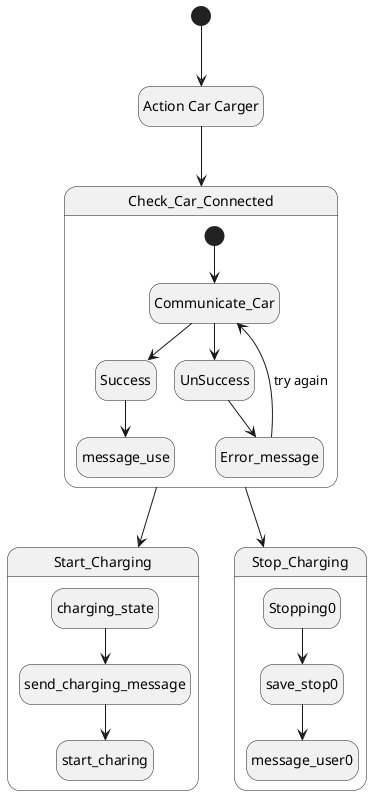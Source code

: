 @startuml
'https://plantuml.com/state-diagram

hide empty description

state "Action Car Carger" as actioncarcharg
[*] --> actioncarcharg

state Check_Car_Connected {
[*] --> Communicate_Car
Communicate_Car --> Success
Communicate_Car --> UnSuccess
UnSuccess --> Error_message
Error_message --> Communicate_Car : try again
Success --> message_use
}



state Start_Charging {
charging_state --> send_charging_message
send_charging_message --> start_charing
}

state Stop_Charging {

Stopping0 --> save_stop0
save_stop0 --> message_user0
}

actioncarcharg --> Check_Car_Connected
Check_Car_Connected --> Start_Charging
Check_Car_Connected --> Stop_Charging



@enduml